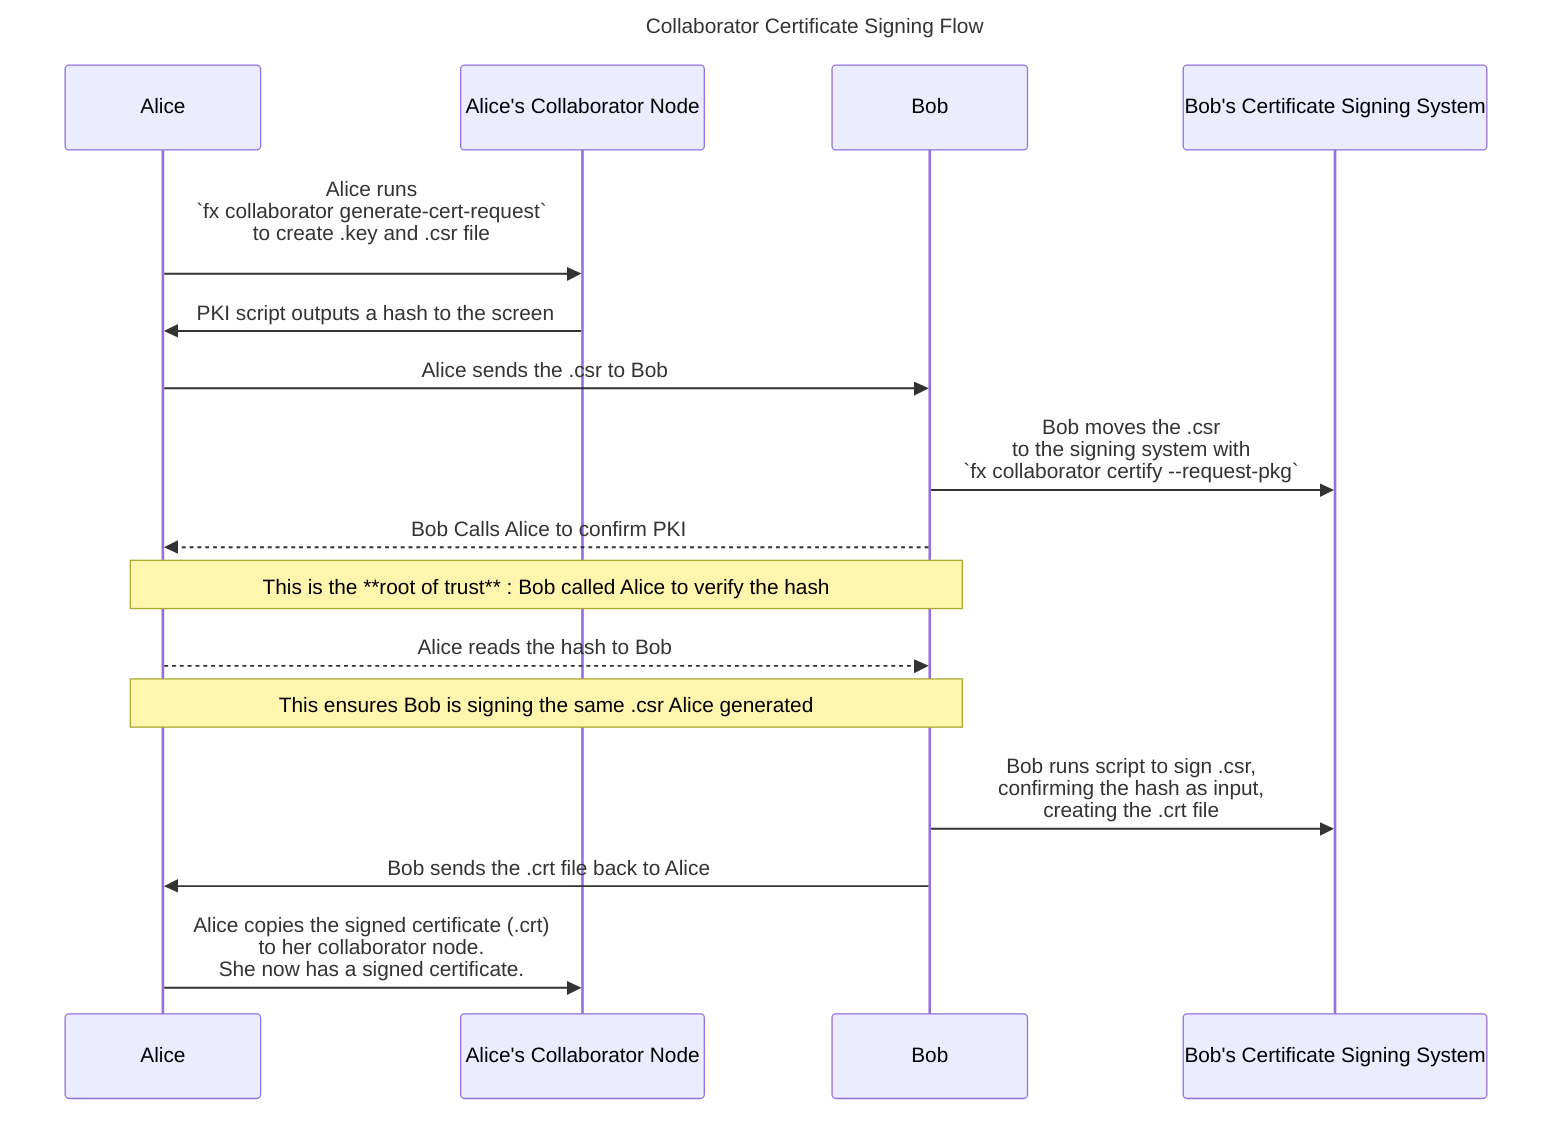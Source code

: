sequenceDiagram
Title: Collaborator Certificate Signing Flow 
  participant A as Alice
  participant AC as Alice's Collaborator Node
  participant B as Bob
  participant BG as Bob's Certificate Signing System
  A->>AC: Alice runs<br>`fx collaborator generate-cert-request`<br>to create .key and .csr file<br>
  AC->>A: PKI script outputs a hash to the screen
  A->>B: Alice sends the .csr to Bob
  B->>BG: Bob moves the .csr<br/> to the signing system with<br>`fx collaborator certify --request-pkg`
  B-->>A: Bob Calls Alice to confirm PKI
  Note over A,B: This is the **root of trust** : Bob called Alice to verify the hash 
  A-->>B: Alice reads the hash to Bob
  Note over A,B: This ensures Bob is signing the same .csr Alice generated
  B->>BG: Bob runs script to sign .csr,<br/> confirming the hash as input,<br/> creating the .crt file
  B->>A: Bob sends the .crt file back to Alice
  A->>AC: Alice copies the signed certificate (.crt)<br/>to her collaborator node.<br/>She now has a signed certificate.